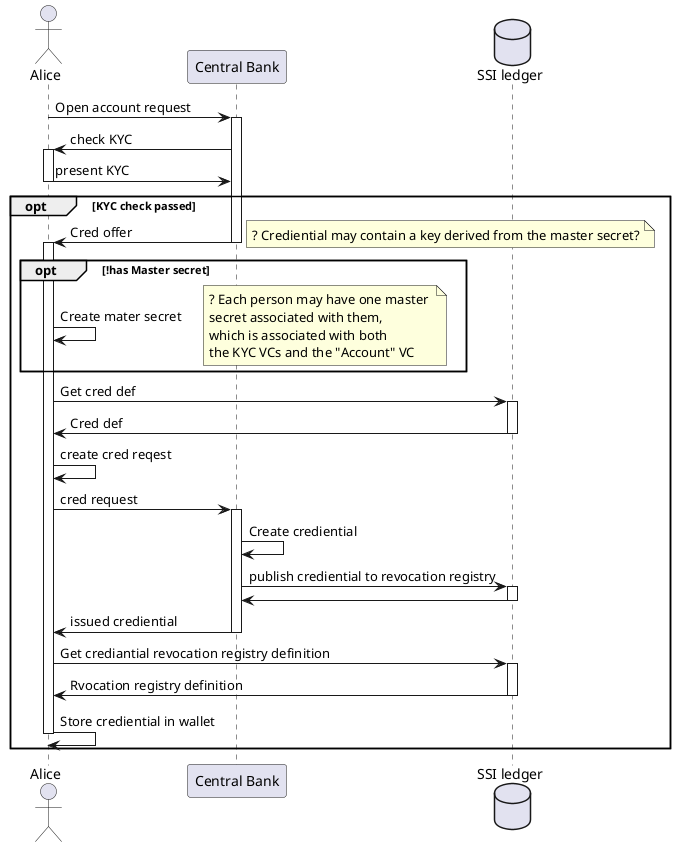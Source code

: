 @startuml Onboarding openCBDC w/SSI sequence diagram
actor Alice as A 
participant "Central Bank" as CB 
database "SSI ledger" as SSI

A -> CB : Open account request
activate CB
CB ->  A : check KYC
activate A
A -> CB : present KYC
deactivate A

opt KYC check passed
CB -> A : Cred offer
note right
? Crediential may contain a key derived from the master secret?
end note 
deactivate CB
activate A
opt !has Master secret 
    A-> A : Create mater secret
    note right 
        ? Each person may have one master 
        secret associated with them,
        which is associated with both 
        the KYC VCs and the "Account" VC
    end note 
end
A -> SSI : Get cred def
activate SSI
SSI -> A : Cred def
deactivate SSI
A -> A : create cred reqest
 A -> CB : cred request
 activate CB 
CB -> CB : Create crediential
CB -> SSI : publish crediential to revocation registry
activate SSI
SSI -> CB 
deactivate SSI
CB -> A : issued crediential 
deactivate CB
A -> SSI : Get crediantial revocation registry definition 
activate SSI 
SSI -> A : Rvocation registry definition
deactivate SSI
A -> A : Store crediential in wallet
deactivate A
end 

@enduml